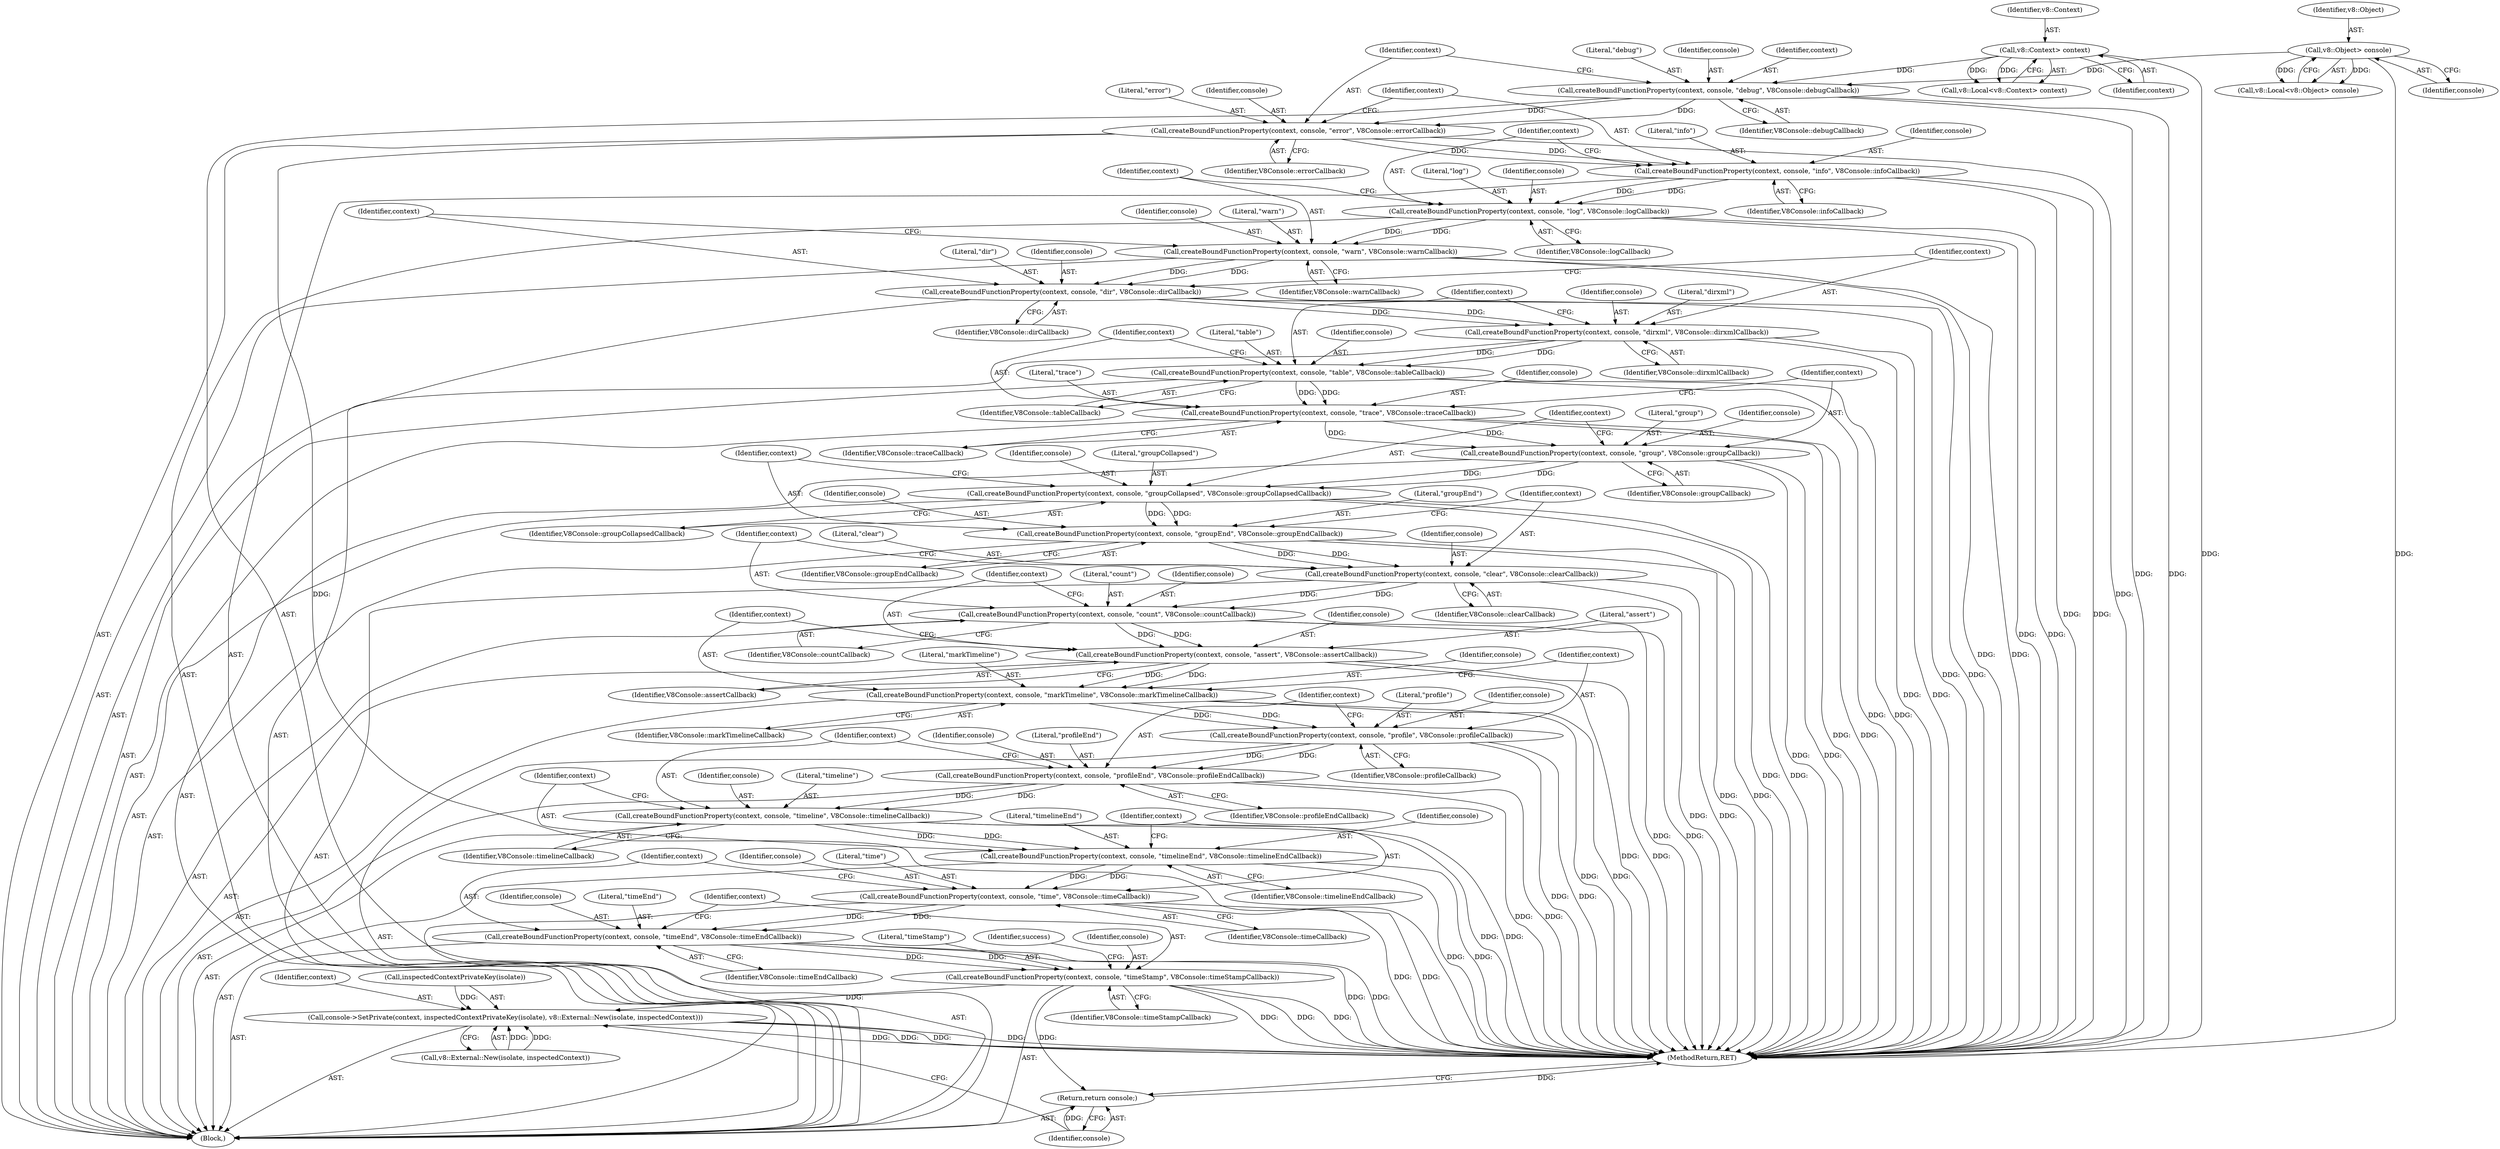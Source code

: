 digraph "0_Chrome_93bc623489bdcfc7e9127614fcfb3258edf3f0f9_0@API" {
"1000225" [label="(Call,createBoundFunctionProperty(context, console, \"time\", V8Console::timeCallback))"];
"1000220" [label="(Call,createBoundFunctionProperty(context, console, \"timelineEnd\", V8Console::timelineEndCallback))"];
"1000215" [label="(Call,createBoundFunctionProperty(context, console, \"timeline\", V8Console::timelineCallback))"];
"1000210" [label="(Call,createBoundFunctionProperty(context, console, \"profileEnd\", V8Console::profileEndCallback))"];
"1000205" [label="(Call,createBoundFunctionProperty(context, console, \"profile\", V8Console::profileCallback))"];
"1000200" [label="(Call,createBoundFunctionProperty(context, console, \"markTimeline\", V8Console::markTimelineCallback))"];
"1000195" [label="(Call,createBoundFunctionProperty(context, console, \"assert\", V8Console::assertCallback))"];
"1000190" [label="(Call,createBoundFunctionProperty(context, console, \"count\", V8Console::countCallback))"];
"1000185" [label="(Call,createBoundFunctionProperty(context, console, \"clear\", V8Console::clearCallback))"];
"1000180" [label="(Call,createBoundFunctionProperty(context, console, \"groupEnd\", V8Console::groupEndCallback))"];
"1000175" [label="(Call,createBoundFunctionProperty(context, console, \"groupCollapsed\", V8Console::groupCollapsedCallback))"];
"1000170" [label="(Call,createBoundFunctionProperty(context, console, \"group\", V8Console::groupCallback))"];
"1000165" [label="(Call,createBoundFunctionProperty(context, console, \"trace\", V8Console::traceCallback))"];
"1000160" [label="(Call,createBoundFunctionProperty(context, console, \"table\", V8Console::tableCallback))"];
"1000155" [label="(Call,createBoundFunctionProperty(context, console, \"dirxml\", V8Console::dirxmlCallback))"];
"1000150" [label="(Call,createBoundFunctionProperty(context, console, \"dir\", V8Console::dirCallback))"];
"1000145" [label="(Call,createBoundFunctionProperty(context, console, \"warn\", V8Console::warnCallback))"];
"1000140" [label="(Call,createBoundFunctionProperty(context, console, \"log\", V8Console::logCallback))"];
"1000135" [label="(Call,createBoundFunctionProperty(context, console, \"info\", V8Console::infoCallback))"];
"1000130" [label="(Call,createBoundFunctionProperty(context, console, \"error\", V8Console::errorCallback))"];
"1000125" [label="(Call,createBoundFunctionProperty(context, console, \"debug\", V8Console::debugCallback))"];
"1000107" [label="(Call,v8::Context> context)"];
"1000120" [label="(Call,v8::Object> console)"];
"1000230" [label="(Call,createBoundFunctionProperty(context, console, \"timeEnd\", V8Console::timeEndCallback))"];
"1000235" [label="(Call,createBoundFunctionProperty(context, console, \"timeStamp\", V8Console::timeStampCallback))"];
"1000249" [label="(Call,console->SetPrivate(context, inspectedContextPrivateKey(isolate), v8::External::New(isolate, inspectedContext)))"];
"1000256" [label="(Return,return console;)"];
"1000222" [label="(Identifier,console)"];
"1000188" [label="(Literal,\"clear\")"];
"1000192" [label="(Identifier,console)"];
"1000183" [label="(Literal,\"groupEnd\")"];
"1000205" [label="(Call,createBoundFunctionProperty(context, console, \"profile\", V8Console::profileCallback))"];
"1000219" [label="(Identifier,V8Console::timelineCallback)"];
"1000199" [label="(Identifier,V8Console::assertCallback)"];
"1000194" [label="(Identifier,V8Console::countCallback)"];
"1000186" [label="(Identifier,context)"];
"1000125" [label="(Call,createBoundFunctionProperty(context, console, \"debug\", V8Console::debugCallback))"];
"1000109" [label="(Identifier,context)"];
"1000105" [label="(Call,v8::Local<v8::Context> context)"];
"1000235" [label="(Call,createBoundFunctionProperty(context, console, \"timeStamp\", V8Console::timeStampCallback))"];
"1000257" [label="(Identifier,console)"];
"1000231" [label="(Identifier,context)"];
"1000208" [label="(Literal,\"profile\")"];
"1000133" [label="(Literal,\"error\")"];
"1000134" [label="(Identifier,V8Console::errorCallback)"];
"1000202" [label="(Identifier,console)"];
"1000166" [label="(Identifier,context)"];
"1000140" [label="(Call,createBoundFunctionProperty(context, console, \"log\", V8Console::logCallback))"];
"1000128" [label="(Literal,\"debug\")"];
"1000227" [label="(Identifier,console)"];
"1000172" [label="(Identifier,console)"];
"1000211" [label="(Identifier,context)"];
"1000256" [label="(Return,return console;)"];
"1000143" [label="(Literal,\"log\")"];
"1000230" [label="(Call,createBoundFunctionProperty(context, console, \"timeEnd\", V8Console::timeEndCallback))"];
"1000250" [label="(Identifier,context)"];
"1000232" [label="(Identifier,console)"];
"1000132" [label="(Identifier,console)"];
"1000131" [label="(Identifier,context)"];
"1000258" [label="(MethodReturn,RET)"];
"1000180" [label="(Call,createBoundFunctionProperty(context, console, \"groupEnd\", V8Console::groupEndCallback))"];
"1000127" [label="(Identifier,console)"];
"1000239" [label="(Identifier,V8Console::timeStampCallback)"];
"1000151" [label="(Identifier,context)"];
"1000121" [label="(Identifier,v8::Object)"];
"1000200" [label="(Call,createBoundFunctionProperty(context, console, \"markTimeline\", V8Console::markTimelineCallback))"];
"1000181" [label="(Identifier,context)"];
"1000223" [label="(Literal,\"timelineEnd\")"];
"1000185" [label="(Call,createBoundFunctionProperty(context, console, \"clear\", V8Console::clearCallback))"];
"1000249" [label="(Call,console->SetPrivate(context, inspectedContextPrivateKey(isolate), v8::External::New(isolate, inspectedContext)))"];
"1000137" [label="(Identifier,console)"];
"1000162" [label="(Identifier,console)"];
"1000217" [label="(Identifier,console)"];
"1000135" [label="(Call,createBoundFunctionProperty(context, console, \"info\", V8Console::infoCallback))"];
"1000204" [label="(Identifier,V8Console::markTimelineCallback)"];
"1000108" [label="(Identifier,v8::Context)"];
"1000165" [label="(Call,createBoundFunctionProperty(context, console, \"trace\", V8Console::traceCallback))"];
"1000215" [label="(Call,createBoundFunctionProperty(context, console, \"timeline\", V8Console::timelineCallback))"];
"1000171" [label="(Identifier,context)"];
"1000164" [label="(Identifier,V8Console::tableCallback)"];
"1000163" [label="(Literal,\"table\")"];
"1000147" [label="(Identifier,console)"];
"1000177" [label="(Identifier,console)"];
"1000216" [label="(Identifier,context)"];
"1000149" [label="(Identifier,V8Console::warnCallback)"];
"1000242" [label="(Identifier,success)"];
"1000233" [label="(Literal,\"timeEnd\")"];
"1000168" [label="(Literal,\"trace\")"];
"1000238" [label="(Literal,\"timeStamp\")"];
"1000190" [label="(Call,createBoundFunctionProperty(context, console, \"count\", V8Console::countCallback))"];
"1000170" [label="(Call,createBoundFunctionProperty(context, console, \"group\", V8Console::groupCallback))"];
"1000174" [label="(Identifier,V8Console::groupCallback)"];
"1000158" [label="(Literal,\"dirxml\")"];
"1000144" [label="(Identifier,V8Console::logCallback)"];
"1000129" [label="(Identifier,V8Console::debugCallback)"];
"1000193" [label="(Literal,\"count\")"];
"1000178" [label="(Literal,\"groupCollapsed\")"];
"1000138" [label="(Literal,\"info\")"];
"1000142" [label="(Identifier,console)"];
"1000169" [label="(Identifier,V8Console::traceCallback)"];
"1000251" [label="(Call,inspectedContextPrivateKey(isolate))"];
"1000226" [label="(Identifier,context)"];
"1000206" [label="(Identifier,context)"];
"1000176" [label="(Identifier,context)"];
"1000210" [label="(Call,createBoundFunctionProperty(context, console, \"profileEnd\", V8Console::profileEndCallback))"];
"1000203" [label="(Literal,\"markTimeline\")"];
"1000236" [label="(Identifier,context)"];
"1000120" [label="(Call,v8::Object> console)"];
"1000161" [label="(Identifier,context)"];
"1000150" [label="(Call,createBoundFunctionProperty(context, console, \"dir\", V8Console::dirCallback))"];
"1000139" [label="(Identifier,V8Console::infoCallback)"];
"1000122" [label="(Identifier,console)"];
"1000253" [label="(Call,v8::External::New(isolate, inspectedContext))"];
"1000201" [label="(Identifier,context)"];
"1000167" [label="(Identifier,console)"];
"1000145" [label="(Call,createBoundFunctionProperty(context, console, \"warn\", V8Console::warnCallback))"];
"1000220" [label="(Call,createBoundFunctionProperty(context, console, \"timelineEnd\", V8Console::timelineEndCallback))"];
"1000103" [label="(Block,)"];
"1000153" [label="(Literal,\"dir\")"];
"1000197" [label="(Identifier,console)"];
"1000209" [label="(Identifier,V8Console::profileCallback)"];
"1000157" [label="(Identifier,console)"];
"1000234" [label="(Identifier,V8Console::timeEndCallback)"];
"1000136" [label="(Identifier,context)"];
"1000107" [label="(Call,v8::Context> context)"];
"1000155" [label="(Call,createBoundFunctionProperty(context, console, \"dirxml\", V8Console::dirxmlCallback))"];
"1000212" [label="(Identifier,console)"];
"1000187" [label="(Identifier,console)"];
"1000148" [label="(Literal,\"warn\")"];
"1000126" [label="(Identifier,context)"];
"1000159" [label="(Identifier,V8Console::dirxmlCallback)"];
"1000184" [label="(Identifier,V8Console::groupEndCallback)"];
"1000218" [label="(Literal,\"timeline\")"];
"1000207" [label="(Identifier,console)"];
"1000221" [label="(Identifier,context)"];
"1000214" [label="(Identifier,V8Console::profileEndCallback)"];
"1000229" [label="(Identifier,V8Console::timeCallback)"];
"1000228" [label="(Literal,\"time\")"];
"1000237" [label="(Identifier,console)"];
"1000196" [label="(Identifier,context)"];
"1000152" [label="(Identifier,console)"];
"1000189" [label="(Identifier,V8Console::clearCallback)"];
"1000225" [label="(Call,createBoundFunctionProperty(context, console, \"time\", V8Console::timeCallback))"];
"1000118" [label="(Call,v8::Local<v8::Object> console)"];
"1000195" [label="(Call,createBoundFunctionProperty(context, console, \"assert\", V8Console::assertCallback))"];
"1000141" [label="(Identifier,context)"];
"1000173" [label="(Literal,\"group\")"];
"1000182" [label="(Identifier,console)"];
"1000156" [label="(Identifier,context)"];
"1000224" [label="(Identifier,V8Console::timelineEndCallback)"];
"1000198" [label="(Literal,\"assert\")"];
"1000191" [label="(Identifier,context)"];
"1000179" [label="(Identifier,V8Console::groupCollapsedCallback)"];
"1000160" [label="(Call,createBoundFunctionProperty(context, console, \"table\", V8Console::tableCallback))"];
"1000130" [label="(Call,createBoundFunctionProperty(context, console, \"error\", V8Console::errorCallback))"];
"1000175" [label="(Call,createBoundFunctionProperty(context, console, \"groupCollapsed\", V8Console::groupCollapsedCallback))"];
"1000146" [label="(Identifier,context)"];
"1000213" [label="(Literal,\"profileEnd\")"];
"1000154" [label="(Identifier,V8Console::dirCallback)"];
"1000225" -> "1000103"  [label="AST: "];
"1000225" -> "1000229"  [label="CFG: "];
"1000226" -> "1000225"  [label="AST: "];
"1000227" -> "1000225"  [label="AST: "];
"1000228" -> "1000225"  [label="AST: "];
"1000229" -> "1000225"  [label="AST: "];
"1000231" -> "1000225"  [label="CFG: "];
"1000225" -> "1000258"  [label="DDG: "];
"1000225" -> "1000258"  [label="DDG: "];
"1000220" -> "1000225"  [label="DDG: "];
"1000220" -> "1000225"  [label="DDG: "];
"1000225" -> "1000230"  [label="DDG: "];
"1000225" -> "1000230"  [label="DDG: "];
"1000220" -> "1000103"  [label="AST: "];
"1000220" -> "1000224"  [label="CFG: "];
"1000221" -> "1000220"  [label="AST: "];
"1000222" -> "1000220"  [label="AST: "];
"1000223" -> "1000220"  [label="AST: "];
"1000224" -> "1000220"  [label="AST: "];
"1000226" -> "1000220"  [label="CFG: "];
"1000220" -> "1000258"  [label="DDG: "];
"1000220" -> "1000258"  [label="DDG: "];
"1000215" -> "1000220"  [label="DDG: "];
"1000215" -> "1000220"  [label="DDG: "];
"1000215" -> "1000103"  [label="AST: "];
"1000215" -> "1000219"  [label="CFG: "];
"1000216" -> "1000215"  [label="AST: "];
"1000217" -> "1000215"  [label="AST: "];
"1000218" -> "1000215"  [label="AST: "];
"1000219" -> "1000215"  [label="AST: "];
"1000221" -> "1000215"  [label="CFG: "];
"1000215" -> "1000258"  [label="DDG: "];
"1000215" -> "1000258"  [label="DDG: "];
"1000210" -> "1000215"  [label="DDG: "];
"1000210" -> "1000215"  [label="DDG: "];
"1000210" -> "1000103"  [label="AST: "];
"1000210" -> "1000214"  [label="CFG: "];
"1000211" -> "1000210"  [label="AST: "];
"1000212" -> "1000210"  [label="AST: "];
"1000213" -> "1000210"  [label="AST: "];
"1000214" -> "1000210"  [label="AST: "];
"1000216" -> "1000210"  [label="CFG: "];
"1000210" -> "1000258"  [label="DDG: "];
"1000210" -> "1000258"  [label="DDG: "];
"1000205" -> "1000210"  [label="DDG: "];
"1000205" -> "1000210"  [label="DDG: "];
"1000205" -> "1000103"  [label="AST: "];
"1000205" -> "1000209"  [label="CFG: "];
"1000206" -> "1000205"  [label="AST: "];
"1000207" -> "1000205"  [label="AST: "];
"1000208" -> "1000205"  [label="AST: "];
"1000209" -> "1000205"  [label="AST: "];
"1000211" -> "1000205"  [label="CFG: "];
"1000205" -> "1000258"  [label="DDG: "];
"1000205" -> "1000258"  [label="DDG: "];
"1000200" -> "1000205"  [label="DDG: "];
"1000200" -> "1000205"  [label="DDG: "];
"1000200" -> "1000103"  [label="AST: "];
"1000200" -> "1000204"  [label="CFG: "];
"1000201" -> "1000200"  [label="AST: "];
"1000202" -> "1000200"  [label="AST: "];
"1000203" -> "1000200"  [label="AST: "];
"1000204" -> "1000200"  [label="AST: "];
"1000206" -> "1000200"  [label="CFG: "];
"1000200" -> "1000258"  [label="DDG: "];
"1000200" -> "1000258"  [label="DDG: "];
"1000195" -> "1000200"  [label="DDG: "];
"1000195" -> "1000200"  [label="DDG: "];
"1000195" -> "1000103"  [label="AST: "];
"1000195" -> "1000199"  [label="CFG: "];
"1000196" -> "1000195"  [label="AST: "];
"1000197" -> "1000195"  [label="AST: "];
"1000198" -> "1000195"  [label="AST: "];
"1000199" -> "1000195"  [label="AST: "];
"1000201" -> "1000195"  [label="CFG: "];
"1000195" -> "1000258"  [label="DDG: "];
"1000195" -> "1000258"  [label="DDG: "];
"1000190" -> "1000195"  [label="DDG: "];
"1000190" -> "1000195"  [label="DDG: "];
"1000190" -> "1000103"  [label="AST: "];
"1000190" -> "1000194"  [label="CFG: "];
"1000191" -> "1000190"  [label="AST: "];
"1000192" -> "1000190"  [label="AST: "];
"1000193" -> "1000190"  [label="AST: "];
"1000194" -> "1000190"  [label="AST: "];
"1000196" -> "1000190"  [label="CFG: "];
"1000190" -> "1000258"  [label="DDG: "];
"1000190" -> "1000258"  [label="DDG: "];
"1000185" -> "1000190"  [label="DDG: "];
"1000185" -> "1000190"  [label="DDG: "];
"1000185" -> "1000103"  [label="AST: "];
"1000185" -> "1000189"  [label="CFG: "];
"1000186" -> "1000185"  [label="AST: "];
"1000187" -> "1000185"  [label="AST: "];
"1000188" -> "1000185"  [label="AST: "];
"1000189" -> "1000185"  [label="AST: "];
"1000191" -> "1000185"  [label="CFG: "];
"1000185" -> "1000258"  [label="DDG: "];
"1000185" -> "1000258"  [label="DDG: "];
"1000180" -> "1000185"  [label="DDG: "];
"1000180" -> "1000185"  [label="DDG: "];
"1000180" -> "1000103"  [label="AST: "];
"1000180" -> "1000184"  [label="CFG: "];
"1000181" -> "1000180"  [label="AST: "];
"1000182" -> "1000180"  [label="AST: "];
"1000183" -> "1000180"  [label="AST: "];
"1000184" -> "1000180"  [label="AST: "];
"1000186" -> "1000180"  [label="CFG: "];
"1000180" -> "1000258"  [label="DDG: "];
"1000180" -> "1000258"  [label="DDG: "];
"1000175" -> "1000180"  [label="DDG: "];
"1000175" -> "1000180"  [label="DDG: "];
"1000175" -> "1000103"  [label="AST: "];
"1000175" -> "1000179"  [label="CFG: "];
"1000176" -> "1000175"  [label="AST: "];
"1000177" -> "1000175"  [label="AST: "];
"1000178" -> "1000175"  [label="AST: "];
"1000179" -> "1000175"  [label="AST: "];
"1000181" -> "1000175"  [label="CFG: "];
"1000175" -> "1000258"  [label="DDG: "];
"1000175" -> "1000258"  [label="DDG: "];
"1000170" -> "1000175"  [label="DDG: "];
"1000170" -> "1000175"  [label="DDG: "];
"1000170" -> "1000103"  [label="AST: "];
"1000170" -> "1000174"  [label="CFG: "];
"1000171" -> "1000170"  [label="AST: "];
"1000172" -> "1000170"  [label="AST: "];
"1000173" -> "1000170"  [label="AST: "];
"1000174" -> "1000170"  [label="AST: "];
"1000176" -> "1000170"  [label="CFG: "];
"1000170" -> "1000258"  [label="DDG: "];
"1000170" -> "1000258"  [label="DDG: "];
"1000165" -> "1000170"  [label="DDG: "];
"1000165" -> "1000170"  [label="DDG: "];
"1000165" -> "1000103"  [label="AST: "];
"1000165" -> "1000169"  [label="CFG: "];
"1000166" -> "1000165"  [label="AST: "];
"1000167" -> "1000165"  [label="AST: "];
"1000168" -> "1000165"  [label="AST: "];
"1000169" -> "1000165"  [label="AST: "];
"1000171" -> "1000165"  [label="CFG: "];
"1000165" -> "1000258"  [label="DDG: "];
"1000165" -> "1000258"  [label="DDG: "];
"1000160" -> "1000165"  [label="DDG: "];
"1000160" -> "1000165"  [label="DDG: "];
"1000160" -> "1000103"  [label="AST: "];
"1000160" -> "1000164"  [label="CFG: "];
"1000161" -> "1000160"  [label="AST: "];
"1000162" -> "1000160"  [label="AST: "];
"1000163" -> "1000160"  [label="AST: "];
"1000164" -> "1000160"  [label="AST: "];
"1000166" -> "1000160"  [label="CFG: "];
"1000160" -> "1000258"  [label="DDG: "];
"1000160" -> "1000258"  [label="DDG: "];
"1000155" -> "1000160"  [label="DDG: "];
"1000155" -> "1000160"  [label="DDG: "];
"1000155" -> "1000103"  [label="AST: "];
"1000155" -> "1000159"  [label="CFG: "];
"1000156" -> "1000155"  [label="AST: "];
"1000157" -> "1000155"  [label="AST: "];
"1000158" -> "1000155"  [label="AST: "];
"1000159" -> "1000155"  [label="AST: "];
"1000161" -> "1000155"  [label="CFG: "];
"1000155" -> "1000258"  [label="DDG: "];
"1000155" -> "1000258"  [label="DDG: "];
"1000150" -> "1000155"  [label="DDG: "];
"1000150" -> "1000155"  [label="DDG: "];
"1000150" -> "1000103"  [label="AST: "];
"1000150" -> "1000154"  [label="CFG: "];
"1000151" -> "1000150"  [label="AST: "];
"1000152" -> "1000150"  [label="AST: "];
"1000153" -> "1000150"  [label="AST: "];
"1000154" -> "1000150"  [label="AST: "];
"1000156" -> "1000150"  [label="CFG: "];
"1000150" -> "1000258"  [label="DDG: "];
"1000150" -> "1000258"  [label="DDG: "];
"1000145" -> "1000150"  [label="DDG: "];
"1000145" -> "1000150"  [label="DDG: "];
"1000145" -> "1000103"  [label="AST: "];
"1000145" -> "1000149"  [label="CFG: "];
"1000146" -> "1000145"  [label="AST: "];
"1000147" -> "1000145"  [label="AST: "];
"1000148" -> "1000145"  [label="AST: "];
"1000149" -> "1000145"  [label="AST: "];
"1000151" -> "1000145"  [label="CFG: "];
"1000145" -> "1000258"  [label="DDG: "];
"1000145" -> "1000258"  [label="DDG: "];
"1000140" -> "1000145"  [label="DDG: "];
"1000140" -> "1000145"  [label="DDG: "];
"1000140" -> "1000103"  [label="AST: "];
"1000140" -> "1000144"  [label="CFG: "];
"1000141" -> "1000140"  [label="AST: "];
"1000142" -> "1000140"  [label="AST: "];
"1000143" -> "1000140"  [label="AST: "];
"1000144" -> "1000140"  [label="AST: "];
"1000146" -> "1000140"  [label="CFG: "];
"1000140" -> "1000258"  [label="DDG: "];
"1000140" -> "1000258"  [label="DDG: "];
"1000135" -> "1000140"  [label="DDG: "];
"1000135" -> "1000140"  [label="DDG: "];
"1000135" -> "1000103"  [label="AST: "];
"1000135" -> "1000139"  [label="CFG: "];
"1000136" -> "1000135"  [label="AST: "];
"1000137" -> "1000135"  [label="AST: "];
"1000138" -> "1000135"  [label="AST: "];
"1000139" -> "1000135"  [label="AST: "];
"1000141" -> "1000135"  [label="CFG: "];
"1000135" -> "1000258"  [label="DDG: "];
"1000135" -> "1000258"  [label="DDG: "];
"1000130" -> "1000135"  [label="DDG: "];
"1000130" -> "1000135"  [label="DDG: "];
"1000130" -> "1000103"  [label="AST: "];
"1000130" -> "1000134"  [label="CFG: "];
"1000131" -> "1000130"  [label="AST: "];
"1000132" -> "1000130"  [label="AST: "];
"1000133" -> "1000130"  [label="AST: "];
"1000134" -> "1000130"  [label="AST: "];
"1000136" -> "1000130"  [label="CFG: "];
"1000130" -> "1000258"  [label="DDG: "];
"1000130" -> "1000258"  [label="DDG: "];
"1000125" -> "1000130"  [label="DDG: "];
"1000125" -> "1000130"  [label="DDG: "];
"1000125" -> "1000103"  [label="AST: "];
"1000125" -> "1000129"  [label="CFG: "];
"1000126" -> "1000125"  [label="AST: "];
"1000127" -> "1000125"  [label="AST: "];
"1000128" -> "1000125"  [label="AST: "];
"1000129" -> "1000125"  [label="AST: "];
"1000131" -> "1000125"  [label="CFG: "];
"1000125" -> "1000258"  [label="DDG: "];
"1000125" -> "1000258"  [label="DDG: "];
"1000107" -> "1000125"  [label="DDG: "];
"1000120" -> "1000125"  [label="DDG: "];
"1000107" -> "1000105"  [label="AST: "];
"1000107" -> "1000109"  [label="CFG: "];
"1000108" -> "1000107"  [label="AST: "];
"1000109" -> "1000107"  [label="AST: "];
"1000105" -> "1000107"  [label="CFG: "];
"1000107" -> "1000258"  [label="DDG: "];
"1000107" -> "1000105"  [label="DDG: "];
"1000107" -> "1000105"  [label="DDG: "];
"1000120" -> "1000118"  [label="AST: "];
"1000120" -> "1000122"  [label="CFG: "];
"1000121" -> "1000120"  [label="AST: "];
"1000122" -> "1000120"  [label="AST: "];
"1000118" -> "1000120"  [label="CFG: "];
"1000120" -> "1000258"  [label="DDG: "];
"1000120" -> "1000118"  [label="DDG: "];
"1000120" -> "1000118"  [label="DDG: "];
"1000230" -> "1000103"  [label="AST: "];
"1000230" -> "1000234"  [label="CFG: "];
"1000231" -> "1000230"  [label="AST: "];
"1000232" -> "1000230"  [label="AST: "];
"1000233" -> "1000230"  [label="AST: "];
"1000234" -> "1000230"  [label="AST: "];
"1000236" -> "1000230"  [label="CFG: "];
"1000230" -> "1000258"  [label="DDG: "];
"1000230" -> "1000258"  [label="DDG: "];
"1000230" -> "1000235"  [label="DDG: "];
"1000230" -> "1000235"  [label="DDG: "];
"1000235" -> "1000103"  [label="AST: "];
"1000235" -> "1000239"  [label="CFG: "];
"1000236" -> "1000235"  [label="AST: "];
"1000237" -> "1000235"  [label="AST: "];
"1000238" -> "1000235"  [label="AST: "];
"1000239" -> "1000235"  [label="AST: "];
"1000242" -> "1000235"  [label="CFG: "];
"1000235" -> "1000258"  [label="DDG: "];
"1000235" -> "1000258"  [label="DDG: "];
"1000235" -> "1000258"  [label="DDG: "];
"1000235" -> "1000249"  [label="DDG: "];
"1000235" -> "1000256"  [label="DDG: "];
"1000249" -> "1000103"  [label="AST: "];
"1000249" -> "1000253"  [label="CFG: "];
"1000250" -> "1000249"  [label="AST: "];
"1000251" -> "1000249"  [label="AST: "];
"1000253" -> "1000249"  [label="AST: "];
"1000257" -> "1000249"  [label="CFG: "];
"1000249" -> "1000258"  [label="DDG: "];
"1000249" -> "1000258"  [label="DDG: "];
"1000249" -> "1000258"  [label="DDG: "];
"1000249" -> "1000258"  [label="DDG: "];
"1000251" -> "1000249"  [label="DDG: "];
"1000253" -> "1000249"  [label="DDG: "];
"1000253" -> "1000249"  [label="DDG: "];
"1000256" -> "1000103"  [label="AST: "];
"1000256" -> "1000257"  [label="CFG: "];
"1000257" -> "1000256"  [label="AST: "];
"1000258" -> "1000256"  [label="CFG: "];
"1000256" -> "1000258"  [label="DDG: "];
"1000257" -> "1000256"  [label="DDG: "];
}

